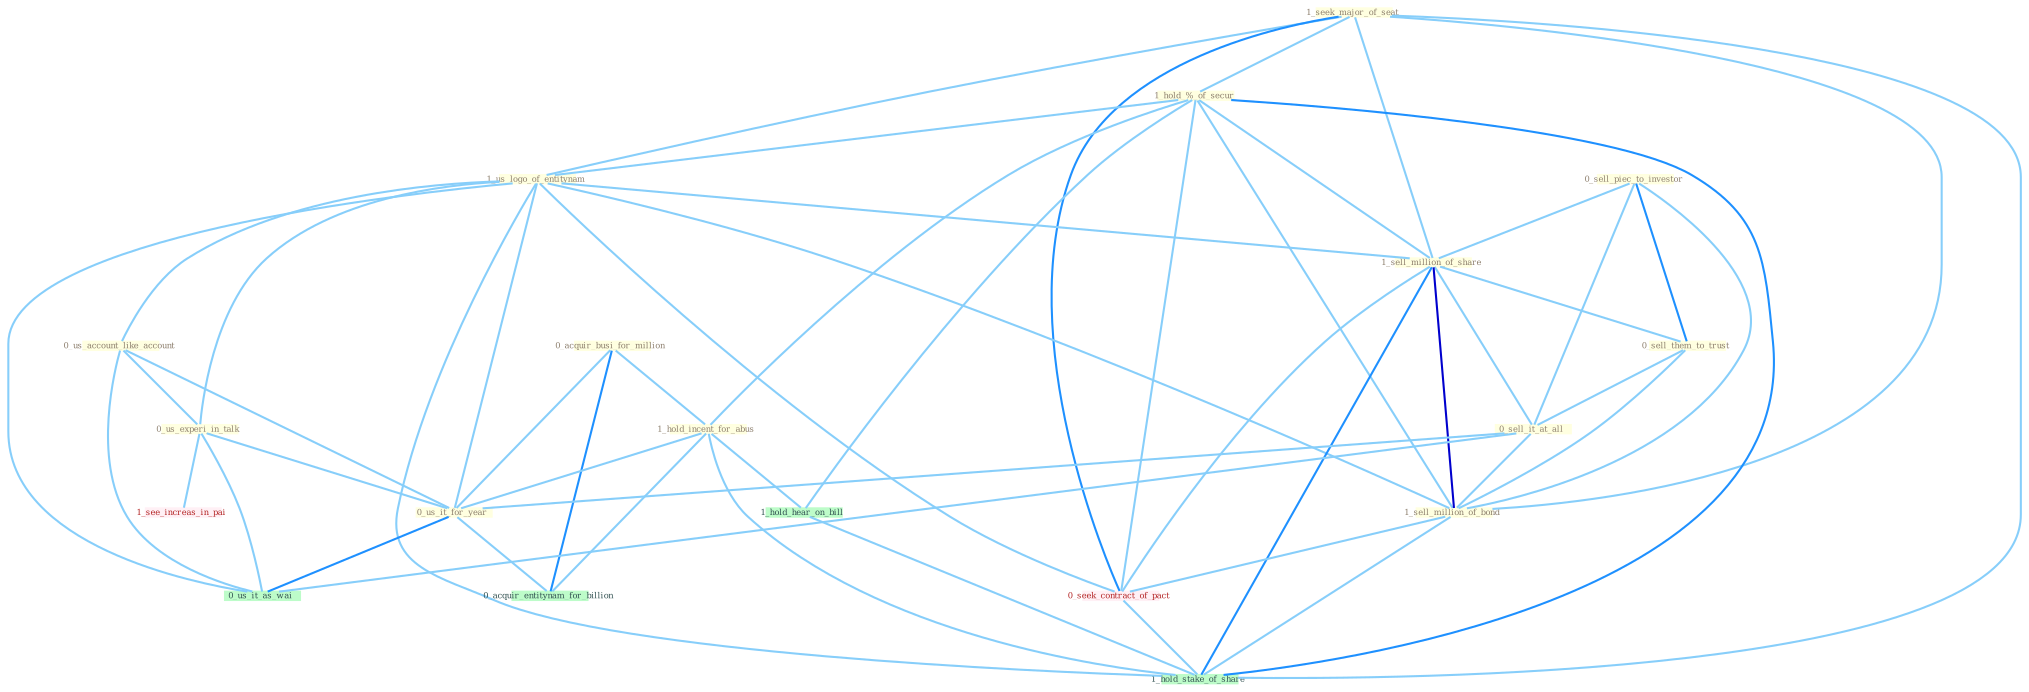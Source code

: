 Graph G{ 
    node
    [shape=polygon,style=filled,width=.5,height=.06,color="#BDFCC9",fixedsize=true,fontsize=4,
    fontcolor="#2f4f4f"];
    {node
    [color="#ffffe0", fontcolor="#8b7d6b"] "1_seek_major_of_seat " "1_hold_%_of_secur " "1_us_logo_of_entitynam " "0_us_account_like_account " "0_acquir_busi_for_million " "0_us_experi_in_talk " "0_sell_piec_to_investor " "1_hold_incent_for_abus " "1_sell_million_of_share " "0_sell_them_to_trust " "0_sell_it_at_all " "0_us_it_for_year " "1_sell_million_of_bond "}
{node [color="#fff0f5", fontcolor="#b22222"] "0_seek_contract_of_pact " "1_see_increas_in_pai "}
edge [color="#B0E2FF"];

	"1_seek_major_of_seat " -- "1_hold_%_of_secur " [w="1", color="#87cefa" ];
	"1_seek_major_of_seat " -- "1_us_logo_of_entitynam " [w="1", color="#87cefa" ];
	"1_seek_major_of_seat " -- "1_sell_million_of_share " [w="1", color="#87cefa" ];
	"1_seek_major_of_seat " -- "1_sell_million_of_bond " [w="1", color="#87cefa" ];
	"1_seek_major_of_seat " -- "0_seek_contract_of_pact " [w="2", color="#1e90ff" , len=0.8];
	"1_seek_major_of_seat " -- "1_hold_stake_of_share " [w="1", color="#87cefa" ];
	"1_hold_%_of_secur " -- "1_us_logo_of_entitynam " [w="1", color="#87cefa" ];
	"1_hold_%_of_secur " -- "1_hold_incent_for_abus " [w="1", color="#87cefa" ];
	"1_hold_%_of_secur " -- "1_sell_million_of_share " [w="1", color="#87cefa" ];
	"1_hold_%_of_secur " -- "1_sell_million_of_bond " [w="1", color="#87cefa" ];
	"1_hold_%_of_secur " -- "0_seek_contract_of_pact " [w="1", color="#87cefa" ];
	"1_hold_%_of_secur " -- "1_hold_hear_on_bill " [w="1", color="#87cefa" ];
	"1_hold_%_of_secur " -- "1_hold_stake_of_share " [w="2", color="#1e90ff" , len=0.8];
	"1_us_logo_of_entitynam " -- "0_us_account_like_account " [w="1", color="#87cefa" ];
	"1_us_logo_of_entitynam " -- "0_us_experi_in_talk " [w="1", color="#87cefa" ];
	"1_us_logo_of_entitynam " -- "1_sell_million_of_share " [w="1", color="#87cefa" ];
	"1_us_logo_of_entitynam " -- "0_us_it_for_year " [w="1", color="#87cefa" ];
	"1_us_logo_of_entitynam " -- "1_sell_million_of_bond " [w="1", color="#87cefa" ];
	"1_us_logo_of_entitynam " -- "0_seek_contract_of_pact " [w="1", color="#87cefa" ];
	"1_us_logo_of_entitynam " -- "0_us_it_as_wai " [w="1", color="#87cefa" ];
	"1_us_logo_of_entitynam " -- "1_hold_stake_of_share " [w="1", color="#87cefa" ];
	"0_us_account_like_account " -- "0_us_experi_in_talk " [w="1", color="#87cefa" ];
	"0_us_account_like_account " -- "0_us_it_for_year " [w="1", color="#87cefa" ];
	"0_us_account_like_account " -- "0_us_it_as_wai " [w="1", color="#87cefa" ];
	"0_acquir_busi_for_million " -- "1_hold_incent_for_abus " [w="1", color="#87cefa" ];
	"0_acquir_busi_for_million " -- "0_us_it_for_year " [w="1", color="#87cefa" ];
	"0_acquir_busi_for_million " -- "0_acquir_entitynam_for_billion " [w="2", color="#1e90ff" , len=0.8];
	"0_us_experi_in_talk " -- "0_us_it_for_year " [w="1", color="#87cefa" ];
	"0_us_experi_in_talk " -- "0_us_it_as_wai " [w="1", color="#87cefa" ];
	"0_us_experi_in_talk " -- "1_see_increas_in_pai " [w="1", color="#87cefa" ];
	"0_sell_piec_to_investor " -- "1_sell_million_of_share " [w="1", color="#87cefa" ];
	"0_sell_piec_to_investor " -- "0_sell_them_to_trust " [w="2", color="#1e90ff" , len=0.8];
	"0_sell_piec_to_investor " -- "0_sell_it_at_all " [w="1", color="#87cefa" ];
	"0_sell_piec_to_investor " -- "1_sell_million_of_bond " [w="1", color="#87cefa" ];
	"1_hold_incent_for_abus " -- "0_us_it_for_year " [w="1", color="#87cefa" ];
	"1_hold_incent_for_abus " -- "0_acquir_entitynam_for_billion " [w="1", color="#87cefa" ];
	"1_hold_incent_for_abus " -- "1_hold_hear_on_bill " [w="1", color="#87cefa" ];
	"1_hold_incent_for_abus " -- "1_hold_stake_of_share " [w="1", color="#87cefa" ];
	"1_sell_million_of_share " -- "0_sell_them_to_trust " [w="1", color="#87cefa" ];
	"1_sell_million_of_share " -- "0_sell_it_at_all " [w="1", color="#87cefa" ];
	"1_sell_million_of_share " -- "1_sell_million_of_bond " [w="3", color="#0000cd" , len=0.6];
	"1_sell_million_of_share " -- "0_seek_contract_of_pact " [w="1", color="#87cefa" ];
	"1_sell_million_of_share " -- "1_hold_stake_of_share " [w="2", color="#1e90ff" , len=0.8];
	"0_sell_them_to_trust " -- "0_sell_it_at_all " [w="1", color="#87cefa" ];
	"0_sell_them_to_trust " -- "1_sell_million_of_bond " [w="1", color="#87cefa" ];
	"0_sell_it_at_all " -- "0_us_it_for_year " [w="1", color="#87cefa" ];
	"0_sell_it_at_all " -- "1_sell_million_of_bond " [w="1", color="#87cefa" ];
	"0_sell_it_at_all " -- "0_us_it_as_wai " [w="1", color="#87cefa" ];
	"0_us_it_for_year " -- "0_us_it_as_wai " [w="2", color="#1e90ff" , len=0.8];
	"0_us_it_for_year " -- "0_acquir_entitynam_for_billion " [w="1", color="#87cefa" ];
	"1_sell_million_of_bond " -- "0_seek_contract_of_pact " [w="1", color="#87cefa" ];
	"1_sell_million_of_bond " -- "1_hold_stake_of_share " [w="1", color="#87cefa" ];
	"0_seek_contract_of_pact " -- "1_hold_stake_of_share " [w="1", color="#87cefa" ];
	"1_hold_hear_on_bill " -- "1_hold_stake_of_share " [w="1", color="#87cefa" ];
}
